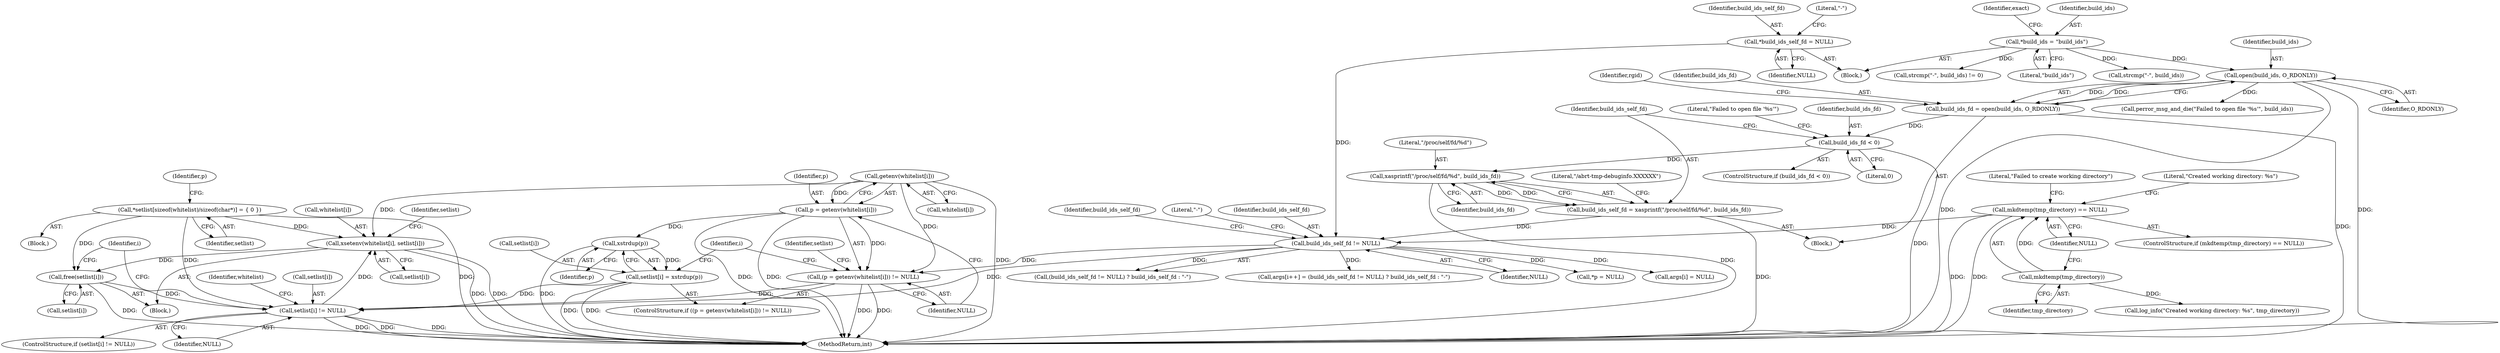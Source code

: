 digraph "0_abrt_50ee8130fb4cd4ef1af7682a2c85dd99cb99424e@API" {
"1000441" [label="(Call,xsetenv(whitelist[i], setlist[i]))"];
"1000412" [label="(Call,getenv(whitelist[i]))"];
"1000435" [label="(Call,setlist[i] != NULL)"];
"1000392" [label="(Call,*setlist[sizeof(whitelist)/sizeof(char*)] = { 0 })"];
"1000448" [label="(Call,free(setlist[i]))"];
"1000441" [label="(Call,xsetenv(whitelist[i], setlist[i]))"];
"1000417" [label="(Call,setlist[i] = xstrdup(p))"];
"1000421" [label="(Call,xstrdup(p))"];
"1000410" [label="(Call,p = getenv(whitelist[i]))"];
"1000409" [label="(Call,(p = getenv(whitelist[i])) != NULL)"];
"1000276" [label="(Call,build_ids_self_fd != NULL)"];
"1000178" [label="(Call,*build_ids_self_fd = NULL)"];
"1000233" [label="(Call,build_ids_self_fd = xasprintf(\"/proc/self/fd/%d\", build_ids_fd))"];
"1000235" [label="(Call,xasprintf(\"/proc/self/fd/%d\", build_ids_fd))"];
"1000227" [label="(Call,build_ids_fd < 0)"];
"1000205" [label="(Call,build_ids_fd = open(build_ids, O_RDONLY))"];
"1000207" [label="(Call,open(build_ids, O_RDONLY))"];
"1000135" [label="(Call,*build_ids = \"build_ids\")"];
"1000240" [label="(Call,mkdtemp(tmp_directory) == NULL)"];
"1000241" [label="(Call,mkdtemp(tmp_directory))"];
"1000412" [label="(Call,getenv(whitelist[i]))"];
"1000393" [label="(Identifier,setlist)"];
"1000140" [label="(Identifier,exact)"];
"1000246" [label="(Call,log_info(\"Created working directory: %s\", tmp_directory))"];
"1000418" [label="(Call,setlist[i])"];
"1000270" [label="(Call,args[i++] = (build_ids_self_fd != NULL) ? build_ids_self_fd : \"-\")"];
"1000236" [label="(Literal,\"/proc/self/fd/%d\")"];
"1000276" [label="(Call,build_ids_self_fd != NULL)"];
"1000233" [label="(Call,build_ids_self_fd = xasprintf(\"/proc/self/fd/%d\", build_ids_fd))"];
"1000117" [label="(Block,)"];
"1000238" [label="(Literal,\"/abrt-tmp-debuginfo.XXXXXX\")"];
"1000392" [label="(Call,*setlist[sizeof(whitelist)/sizeof(char*)] = { 0 })"];
"1000411" [label="(Identifier,p)"];
"1000237" [label="(Identifier,build_ids_fd)"];
"1000439" [label="(Identifier,NULL)"];
"1000435" [label="(Call,setlist[i] != NULL)"];
"1000525" [label="(MethodReturn,int)"];
"1000228" [label="(Identifier,build_ids_fd)"];
"1000231" [label="(Literal,\"Failed to open file '%s'\")"];
"1000136" [label="(Identifier,build_ids)"];
"1000442" [label="(Call,whitelist[i])"];
"1000408" [label="(ControlStructure,if ((p = getenv(whitelist[i])) != NULL))"];
"1000187" [label="(Block,)"];
"1000213" [label="(Identifier,rgid)"];
"1000445" [label="(Call,setlist[i])"];
"1000179" [label="(Identifier,build_ids_self_fd)"];
"1000278" [label="(Identifier,NULL)"];
"1000279" [label="(Identifier,build_ids_self_fd)"];
"1000441" [label="(Call,xsetenv(whitelist[i], setlist[i]))"];
"1000240" [label="(Call,mkdtemp(tmp_directory) == NULL)"];
"1000243" [label="(Identifier,NULL)"];
"1000450" [label="(Identifier,setlist)"];
"1000183" [label="(Call,strcmp(\"-\", build_ids))"];
"1000433" [label="(Identifier,i)"];
"1000419" [label="(Identifier,setlist)"];
"1000413" [label="(Call,whitelist[i])"];
"1000230" [label="(Call,perror_msg_and_die(\"Failed to open file '%s'\", build_ids))"];
"1000409" [label="(Call,(p = getenv(whitelist[i])) != NULL)"];
"1000443" [label="(Identifier,whitelist)"];
"1000434" [label="(ControlStructure,if (setlist[i] != NULL))"];
"1000135" [label="(Call,*build_ids = \"build_ids\")"];
"1000275" [label="(Call,(build_ids_self_fd != NULL) ? build_ids_self_fd : \"-\")"];
"1000436" [label="(Call,setlist[i])"];
"1000422" [label="(Identifier,p)"];
"1000440" [label="(Block,)"];
"1000242" [label="(Identifier,tmp_directory)"];
"1000235" [label="(Call,xasprintf(\"/proc/self/fd/%d\", build_ids_fd))"];
"1000421" [label="(Call,xstrdup(p))"];
"1000448" [label="(Call,free(setlist[i]))"];
"1000417" [label="(Call,setlist[i] = xstrdup(p))"];
"1000407" [label="(Identifier,i)"];
"1000449" [label="(Call,setlist[i])"];
"1000280" [label="(Literal,\"-\")"];
"1000245" [label="(Literal,\"Failed to create working directory\")"];
"1000247" [label="(Literal,\"Created working directory: %s\")"];
"1000277" [label="(Identifier,build_ids_self_fd)"];
"1000182" [label="(Call,strcmp(\"-\", build_ids) != 0)"];
"1000241" [label="(Call,mkdtemp(tmp_directory))"];
"1000234" [label="(Identifier,build_ids_self_fd)"];
"1000395" [label="(Call,*p = NULL)"];
"1000209" [label="(Identifier,O_RDONLY)"];
"1000178" [label="(Call,*build_ids_self_fd = NULL)"];
"1000410" [label="(Call,p = getenv(whitelist[i]))"];
"1000229" [label="(Literal,0)"];
"1000207" [label="(Call,open(build_ids, O_RDONLY))"];
"1000239" [label="(ControlStructure,if (mkdtemp(tmp_directory) == NULL))"];
"1000206" [label="(Identifier,build_ids_fd)"];
"1000416" [label="(Identifier,NULL)"];
"1000377" [label="(Block,)"];
"1000205" [label="(Call,build_ids_fd = open(build_ids, O_RDONLY))"];
"1000226" [label="(ControlStructure,if (build_ids_fd < 0))"];
"1000208" [label="(Identifier,build_ids)"];
"1000180" [label="(Identifier,NULL)"];
"1000227" [label="(Call,build_ids_fd < 0)"];
"1000137" [label="(Literal,\"build_ids\")"];
"1000360" [label="(Call,args[i] = NULL)"];
"1000184" [label="(Literal,\"-\")"];
"1000396" [label="(Identifier,p)"];
"1000441" -> "1000440"  [label="AST: "];
"1000441" -> "1000445"  [label="CFG: "];
"1000442" -> "1000441"  [label="AST: "];
"1000445" -> "1000441"  [label="AST: "];
"1000450" -> "1000441"  [label="CFG: "];
"1000441" -> "1000525"  [label="DDG: "];
"1000441" -> "1000525"  [label="DDG: "];
"1000412" -> "1000441"  [label="DDG: "];
"1000435" -> "1000441"  [label="DDG: "];
"1000392" -> "1000441"  [label="DDG: "];
"1000441" -> "1000448"  [label="DDG: "];
"1000412" -> "1000410"  [label="AST: "];
"1000412" -> "1000413"  [label="CFG: "];
"1000413" -> "1000412"  [label="AST: "];
"1000410" -> "1000412"  [label="CFG: "];
"1000412" -> "1000525"  [label="DDG: "];
"1000412" -> "1000409"  [label="DDG: "];
"1000412" -> "1000410"  [label="DDG: "];
"1000435" -> "1000434"  [label="AST: "];
"1000435" -> "1000439"  [label="CFG: "];
"1000436" -> "1000435"  [label="AST: "];
"1000439" -> "1000435"  [label="AST: "];
"1000443" -> "1000435"  [label="CFG: "];
"1000433" -> "1000435"  [label="CFG: "];
"1000435" -> "1000525"  [label="DDG: "];
"1000435" -> "1000525"  [label="DDG: "];
"1000435" -> "1000525"  [label="DDG: "];
"1000392" -> "1000435"  [label="DDG: "];
"1000448" -> "1000435"  [label="DDG: "];
"1000417" -> "1000435"  [label="DDG: "];
"1000409" -> "1000435"  [label="DDG: "];
"1000276" -> "1000435"  [label="DDG: "];
"1000392" -> "1000377"  [label="AST: "];
"1000392" -> "1000393"  [label="CFG: "];
"1000393" -> "1000392"  [label="AST: "];
"1000396" -> "1000392"  [label="CFG: "];
"1000392" -> "1000525"  [label="DDG: "];
"1000392" -> "1000448"  [label="DDG: "];
"1000448" -> "1000440"  [label="AST: "];
"1000448" -> "1000449"  [label="CFG: "];
"1000449" -> "1000448"  [label="AST: "];
"1000433" -> "1000448"  [label="CFG: "];
"1000448" -> "1000525"  [label="DDG: "];
"1000417" -> "1000408"  [label="AST: "];
"1000417" -> "1000421"  [label="CFG: "];
"1000418" -> "1000417"  [label="AST: "];
"1000421" -> "1000417"  [label="AST: "];
"1000407" -> "1000417"  [label="CFG: "];
"1000417" -> "1000525"  [label="DDG: "];
"1000417" -> "1000525"  [label="DDG: "];
"1000421" -> "1000417"  [label="DDG: "];
"1000421" -> "1000422"  [label="CFG: "];
"1000422" -> "1000421"  [label="AST: "];
"1000421" -> "1000525"  [label="DDG: "];
"1000410" -> "1000421"  [label="DDG: "];
"1000410" -> "1000409"  [label="AST: "];
"1000411" -> "1000410"  [label="AST: "];
"1000416" -> "1000410"  [label="CFG: "];
"1000410" -> "1000525"  [label="DDG: "];
"1000410" -> "1000525"  [label="DDG: "];
"1000410" -> "1000409"  [label="DDG: "];
"1000409" -> "1000408"  [label="AST: "];
"1000409" -> "1000416"  [label="CFG: "];
"1000416" -> "1000409"  [label="AST: "];
"1000419" -> "1000409"  [label="CFG: "];
"1000407" -> "1000409"  [label="CFG: "];
"1000409" -> "1000525"  [label="DDG: "];
"1000409" -> "1000525"  [label="DDG: "];
"1000276" -> "1000409"  [label="DDG: "];
"1000276" -> "1000275"  [label="AST: "];
"1000276" -> "1000278"  [label="CFG: "];
"1000277" -> "1000276"  [label="AST: "];
"1000278" -> "1000276"  [label="AST: "];
"1000279" -> "1000276"  [label="CFG: "];
"1000280" -> "1000276"  [label="CFG: "];
"1000276" -> "1000270"  [label="DDG: "];
"1000178" -> "1000276"  [label="DDG: "];
"1000233" -> "1000276"  [label="DDG: "];
"1000240" -> "1000276"  [label="DDG: "];
"1000276" -> "1000275"  [label="DDG: "];
"1000276" -> "1000360"  [label="DDG: "];
"1000276" -> "1000395"  [label="DDG: "];
"1000178" -> "1000117"  [label="AST: "];
"1000178" -> "1000180"  [label="CFG: "];
"1000179" -> "1000178"  [label="AST: "];
"1000180" -> "1000178"  [label="AST: "];
"1000184" -> "1000178"  [label="CFG: "];
"1000233" -> "1000187"  [label="AST: "];
"1000233" -> "1000235"  [label="CFG: "];
"1000234" -> "1000233"  [label="AST: "];
"1000235" -> "1000233"  [label="AST: "];
"1000238" -> "1000233"  [label="CFG: "];
"1000233" -> "1000525"  [label="DDG: "];
"1000235" -> "1000233"  [label="DDG: "];
"1000235" -> "1000233"  [label="DDG: "];
"1000235" -> "1000237"  [label="CFG: "];
"1000236" -> "1000235"  [label="AST: "];
"1000237" -> "1000235"  [label="AST: "];
"1000235" -> "1000525"  [label="DDG: "];
"1000227" -> "1000235"  [label="DDG: "];
"1000227" -> "1000226"  [label="AST: "];
"1000227" -> "1000229"  [label="CFG: "];
"1000228" -> "1000227"  [label="AST: "];
"1000229" -> "1000227"  [label="AST: "];
"1000231" -> "1000227"  [label="CFG: "];
"1000234" -> "1000227"  [label="CFG: "];
"1000227" -> "1000525"  [label="DDG: "];
"1000205" -> "1000227"  [label="DDG: "];
"1000205" -> "1000187"  [label="AST: "];
"1000205" -> "1000207"  [label="CFG: "];
"1000206" -> "1000205"  [label="AST: "];
"1000207" -> "1000205"  [label="AST: "];
"1000213" -> "1000205"  [label="CFG: "];
"1000205" -> "1000525"  [label="DDG: "];
"1000207" -> "1000205"  [label="DDG: "];
"1000207" -> "1000205"  [label="DDG: "];
"1000207" -> "1000209"  [label="CFG: "];
"1000208" -> "1000207"  [label="AST: "];
"1000209" -> "1000207"  [label="AST: "];
"1000207" -> "1000525"  [label="DDG: "];
"1000207" -> "1000525"  [label="DDG: "];
"1000135" -> "1000207"  [label="DDG: "];
"1000207" -> "1000230"  [label="DDG: "];
"1000135" -> "1000117"  [label="AST: "];
"1000135" -> "1000137"  [label="CFG: "];
"1000136" -> "1000135"  [label="AST: "];
"1000137" -> "1000135"  [label="AST: "];
"1000140" -> "1000135"  [label="CFG: "];
"1000135" -> "1000182"  [label="DDG: "];
"1000135" -> "1000183"  [label="DDG: "];
"1000240" -> "1000239"  [label="AST: "];
"1000240" -> "1000243"  [label="CFG: "];
"1000241" -> "1000240"  [label="AST: "];
"1000243" -> "1000240"  [label="AST: "];
"1000245" -> "1000240"  [label="CFG: "];
"1000247" -> "1000240"  [label="CFG: "];
"1000240" -> "1000525"  [label="DDG: "];
"1000240" -> "1000525"  [label="DDG: "];
"1000241" -> "1000240"  [label="DDG: "];
"1000241" -> "1000242"  [label="CFG: "];
"1000242" -> "1000241"  [label="AST: "];
"1000243" -> "1000241"  [label="CFG: "];
"1000241" -> "1000246"  [label="DDG: "];
}
